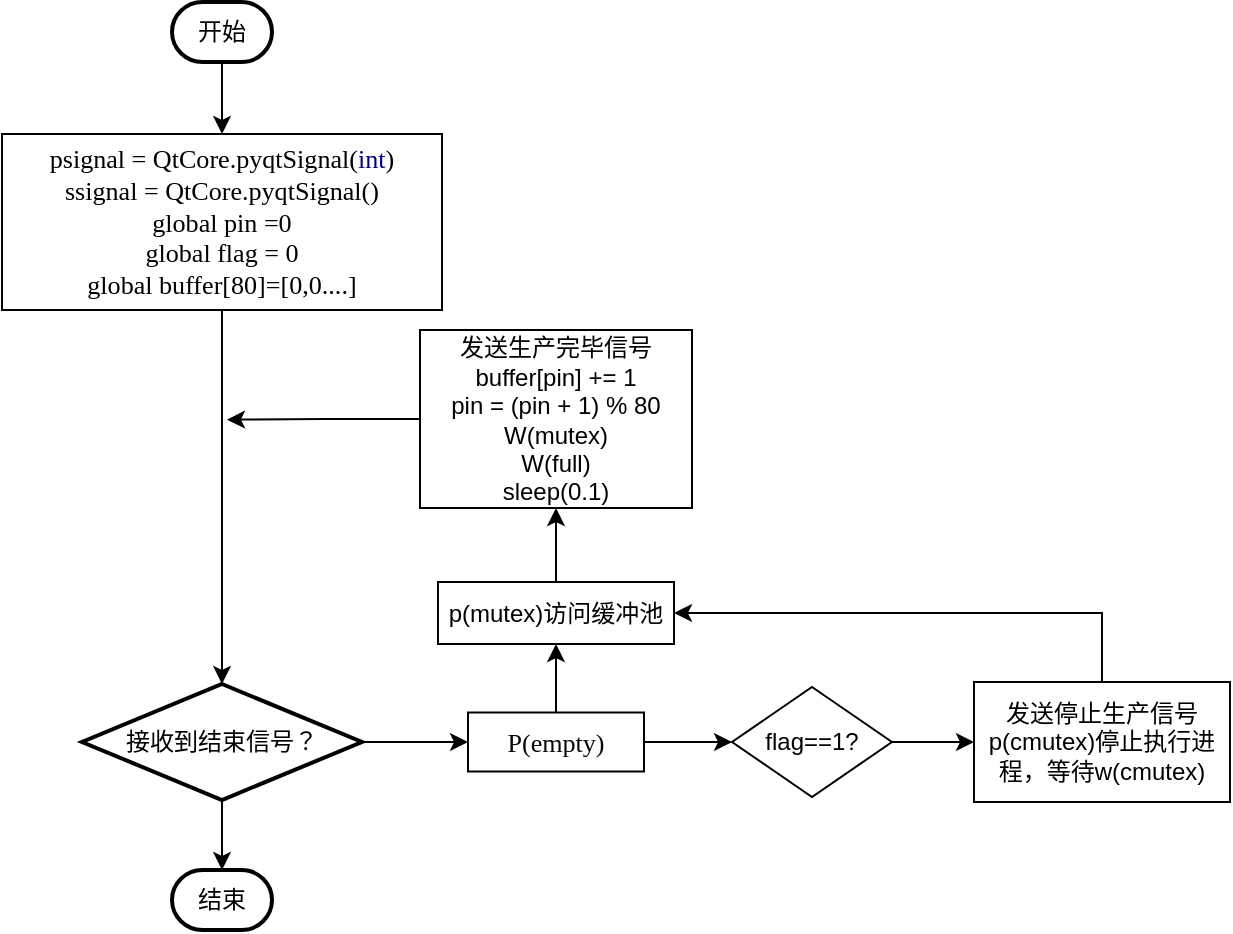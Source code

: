 <mxfile version="14.1.8" type="github">
  <diagram id="O1Fd1hSx3YS_spZO-yFG" name="Page-1">
    <mxGraphModel dx="865" dy="456" grid="0" gridSize="10" guides="1" tooltips="1" connect="1" arrows="1" fold="1" page="1" pageScale="1" pageWidth="827" pageHeight="1169" background="#FFFFFF" math="0" shadow="0">
      <root>
        <mxCell id="0" />
        <mxCell id="1" parent="0" />
        <mxCell id="gnwRhrLHRfS-qP5aQtxH-57" style="edgeStyle=orthogonalEdgeStyle;rounded=0;orthogonalLoop=1;jettySize=auto;html=1;exitX=0.5;exitY=1;exitDx=0;exitDy=0;exitPerimeter=0;entryX=0.5;entryY=0;entryDx=0;entryDy=0;" edge="1" parent="1" source="gnwRhrLHRfS-qP5aQtxH-48" target="gnwRhrLHRfS-qP5aQtxH-49">
          <mxGeometry relative="1" as="geometry" />
        </mxCell>
        <mxCell id="gnwRhrLHRfS-qP5aQtxH-48" value="开始" style="strokeWidth=2;html=1;shape=mxgraph.flowchart.terminator;whiteSpace=wrap;" vertex="1" parent="1">
          <mxGeometry x="210" y="76" width="50" height="30" as="geometry" />
        </mxCell>
        <mxCell id="gnwRhrLHRfS-qP5aQtxH-54" style="edgeStyle=orthogonalEdgeStyle;rounded=0;orthogonalLoop=1;jettySize=auto;html=1;exitX=0.5;exitY=1;exitDx=0;exitDy=0;entryX=0.5;entryY=0;entryDx=0;entryDy=0;entryPerimeter=0;" edge="1" parent="1" source="gnwRhrLHRfS-qP5aQtxH-49" target="gnwRhrLHRfS-qP5aQtxH-51">
          <mxGeometry relative="1" as="geometry" />
        </mxCell>
        <mxCell id="gnwRhrLHRfS-qP5aQtxH-49" value="&lt;pre style=&quot;background-color: rgb(255 , 255 , 255) ; font-family: &amp;#34;jetbrains mono&amp;#34; ; font-size: 9.8pt&quot;&gt;psignal = QtCore.pyqtSignal(&lt;span style=&quot;color: #000080&quot;&gt;int&lt;/span&gt;)&lt;span style=&quot;color: #8c8c8c ; font-style: italic ; font-family: &amp;#34;宋体&amp;#34;&quot;&gt;&lt;br&gt;&lt;/span&gt;ssignal = QtCore.pyqtSignal()&lt;br&gt;global pin =0&lt;br&gt;global flag = 0&lt;br&gt;global buffer[80]=[0,0....]&lt;/pre&gt;" style="rounded=0;whiteSpace=wrap;html=1;" vertex="1" parent="1">
          <mxGeometry x="125" y="142" width="220" height="88" as="geometry" />
        </mxCell>
        <mxCell id="gnwRhrLHRfS-qP5aQtxH-53" style="edgeStyle=orthogonalEdgeStyle;rounded=0;orthogonalLoop=1;jettySize=auto;html=1;exitX=0.5;exitY=1;exitDx=0;exitDy=0;exitPerimeter=0;entryX=0.5;entryY=0;entryDx=0;entryDy=0;entryPerimeter=0;" edge="1" parent="1" source="gnwRhrLHRfS-qP5aQtxH-51" target="gnwRhrLHRfS-qP5aQtxH-52">
          <mxGeometry relative="1" as="geometry" />
        </mxCell>
        <mxCell id="gnwRhrLHRfS-qP5aQtxH-70" style="edgeStyle=orthogonalEdgeStyle;rounded=0;orthogonalLoop=1;jettySize=auto;html=1;exitX=1;exitY=0.5;exitDx=0;exitDy=0;exitPerimeter=0;entryX=0;entryY=0.5;entryDx=0;entryDy=0;" edge="1" parent="1" source="gnwRhrLHRfS-qP5aQtxH-51" target="gnwRhrLHRfS-qP5aQtxH-58">
          <mxGeometry relative="1" as="geometry" />
        </mxCell>
        <mxCell id="gnwRhrLHRfS-qP5aQtxH-51" value="接收到结束信号？" style="strokeWidth=2;html=1;shape=mxgraph.flowchart.decision;whiteSpace=wrap;" vertex="1" parent="1">
          <mxGeometry x="165" y="417" width="140" height="58" as="geometry" />
        </mxCell>
        <mxCell id="gnwRhrLHRfS-qP5aQtxH-52" value="结束" style="strokeWidth=2;html=1;shape=mxgraph.flowchart.terminator;whiteSpace=wrap;" vertex="1" parent="1">
          <mxGeometry x="210" y="510" width="50" height="30" as="geometry" />
        </mxCell>
        <mxCell id="gnwRhrLHRfS-qP5aQtxH-65" style="edgeStyle=orthogonalEdgeStyle;rounded=0;orthogonalLoop=1;jettySize=auto;html=1;exitX=0.5;exitY=0;exitDx=0;exitDy=0;entryX=0.5;entryY=1;entryDx=0;entryDy=0;" edge="1" parent="1" source="gnwRhrLHRfS-qP5aQtxH-58" target="gnwRhrLHRfS-qP5aQtxH-61">
          <mxGeometry relative="1" as="geometry" />
        </mxCell>
        <mxCell id="gnwRhrLHRfS-qP5aQtxH-68" style="edgeStyle=orthogonalEdgeStyle;rounded=0;orthogonalLoop=1;jettySize=auto;html=1;exitX=1;exitY=0.5;exitDx=0;exitDy=0;entryX=0;entryY=0.5;entryDx=0;entryDy=0;" edge="1" parent="1" source="gnwRhrLHRfS-qP5aQtxH-58" target="gnwRhrLHRfS-qP5aQtxH-59">
          <mxGeometry relative="1" as="geometry">
            <mxPoint x="533" y="460" as="targetPoint" />
          </mxGeometry>
        </mxCell>
        <mxCell id="gnwRhrLHRfS-qP5aQtxH-58" value="&lt;pre style=&quot;background-color: #ffffff ; color: #080808 ; font-family: &amp;#34;jetbrains mono&amp;#34; ; font-size: 9.8pt&quot;&gt;P(empty)&lt;br&gt;&lt;/pre&gt;" style="rounded=0;whiteSpace=wrap;html=1;" vertex="1" parent="1">
          <mxGeometry x="358" y="431.25" width="88" height="29.5" as="geometry" />
        </mxCell>
        <mxCell id="gnwRhrLHRfS-qP5aQtxH-69" style="edgeStyle=orthogonalEdgeStyle;rounded=0;orthogonalLoop=1;jettySize=auto;html=1;exitX=1;exitY=0.5;exitDx=0;exitDy=0;entryX=0;entryY=0.5;entryDx=0;entryDy=0;" edge="1" parent="1" source="gnwRhrLHRfS-qP5aQtxH-59" target="gnwRhrLHRfS-qP5aQtxH-60">
          <mxGeometry relative="1" as="geometry" />
        </mxCell>
        <mxCell id="gnwRhrLHRfS-qP5aQtxH-59" value="flag==1?" style="rhombus;whiteSpace=wrap;html=1;" vertex="1" parent="1">
          <mxGeometry x="490" y="418.5" width="80" height="55" as="geometry" />
        </mxCell>
        <mxCell id="gnwRhrLHRfS-qP5aQtxH-73" style="edgeStyle=orthogonalEdgeStyle;rounded=0;orthogonalLoop=1;jettySize=auto;html=1;exitX=0.5;exitY=0;exitDx=0;exitDy=0;entryX=1;entryY=0.5;entryDx=0;entryDy=0;" edge="1" parent="1" source="gnwRhrLHRfS-qP5aQtxH-60" target="gnwRhrLHRfS-qP5aQtxH-61">
          <mxGeometry relative="1" as="geometry" />
        </mxCell>
        <mxCell id="gnwRhrLHRfS-qP5aQtxH-60" value="&lt;div&gt;发送停止生产信号&lt;/div&gt;&lt;div&gt;p(cmutex)停止执行进程，等待w(cmutex)&lt;br&gt;&lt;/div&gt;" style="rounded=0;whiteSpace=wrap;html=1;" vertex="1" parent="1">
          <mxGeometry x="611" y="416" width="128" height="60" as="geometry" />
        </mxCell>
        <mxCell id="gnwRhrLHRfS-qP5aQtxH-74" style="edgeStyle=orthogonalEdgeStyle;rounded=0;orthogonalLoop=1;jettySize=auto;html=1;exitX=0.5;exitY=0;exitDx=0;exitDy=0;entryX=0.5;entryY=1;entryDx=0;entryDy=0;" edge="1" parent="1" source="gnwRhrLHRfS-qP5aQtxH-61" target="gnwRhrLHRfS-qP5aQtxH-62">
          <mxGeometry relative="1" as="geometry" />
        </mxCell>
        <mxCell id="gnwRhrLHRfS-qP5aQtxH-61" value="p(mutex)访问缓冲池" style="rounded=0;whiteSpace=wrap;html=1;" vertex="1" parent="1">
          <mxGeometry x="343" y="366" width="118" height="31" as="geometry" />
        </mxCell>
        <mxCell id="gnwRhrLHRfS-qP5aQtxH-75" style="edgeStyle=orthogonalEdgeStyle;rounded=0;orthogonalLoop=1;jettySize=auto;html=1;exitX=0;exitY=0.5;exitDx=0;exitDy=0;" edge="1" parent="1" source="gnwRhrLHRfS-qP5aQtxH-62">
          <mxGeometry relative="1" as="geometry">
            <mxPoint x="237.5" y="284.833" as="targetPoint" />
          </mxGeometry>
        </mxCell>
        <mxCell id="gnwRhrLHRfS-qP5aQtxH-62" value="&lt;div&gt;发送生产完毕信号buffer[pin] += 1&lt;br&gt;pin = (pin + 1) % 80&lt;/div&gt;&lt;div&gt;W(mutex)&lt;/div&gt;&lt;div&gt;W(full)&lt;/div&gt;&lt;div&gt;sleep(0.1)&lt;br&gt;&lt;/div&gt;" style="rounded=0;whiteSpace=wrap;html=1;" vertex="1" parent="1">
          <mxGeometry x="334" y="240" width="136" height="89" as="geometry" />
        </mxCell>
      </root>
    </mxGraphModel>
  </diagram>
</mxfile>
